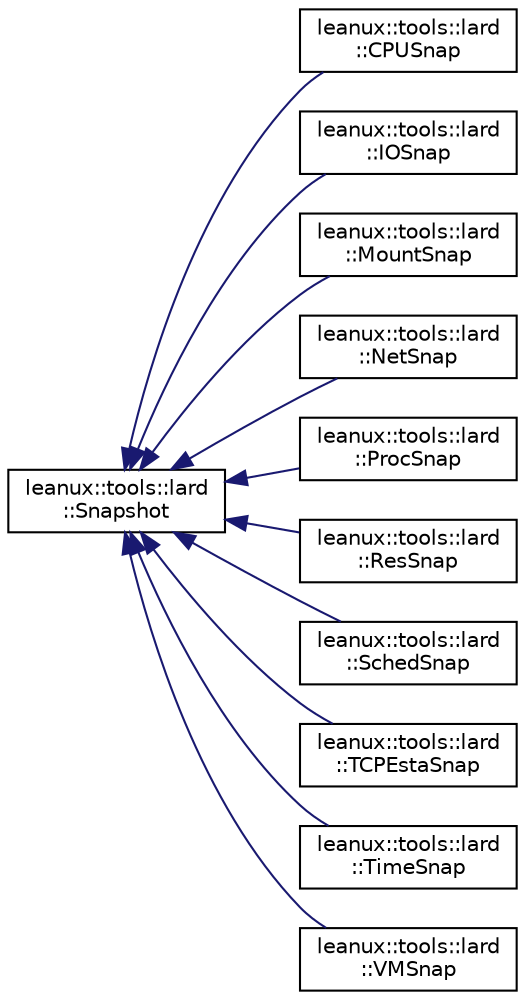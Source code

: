 digraph "Graphical Class Hierarchy"
{
 // LATEX_PDF_SIZE
  bgcolor="transparent";
  edge [fontname="Helvetica",fontsize="10",labelfontname="Helvetica",labelfontsize="10"];
  node [fontname="Helvetica",fontsize="10",shape=record];
  rankdir="LR";
  Node0 [label="leanux::tools::lard\l::Snapshot",height=0.2,width=0.4,color="black",URL="$classleanux_1_1tools_1_1lard_1_1Snapshot.html",tooltip=" "];
  Node0 -> Node1 [dir="back",color="midnightblue",fontsize="10",style="solid",fontname="Helvetica"];
  Node1 [label="leanux::tools::lard\l::CPUSnap",height=0.2,width=0.4,color="black",URL="$classleanux_1_1tools_1_1lard_1_1CPUSnap.html",tooltip=" "];
  Node0 -> Node2 [dir="back",color="midnightblue",fontsize="10",style="solid",fontname="Helvetica"];
  Node2 [label="leanux::tools::lard\l::IOSnap",height=0.2,width=0.4,color="black",URL="$classleanux_1_1tools_1_1lard_1_1IOSnap.html",tooltip=" "];
  Node0 -> Node3 [dir="back",color="midnightblue",fontsize="10",style="solid",fontname="Helvetica"];
  Node3 [label="leanux::tools::lard\l::MountSnap",height=0.2,width=0.4,color="black",URL="$classleanux_1_1tools_1_1lard_1_1MountSnap.html",tooltip=" "];
  Node0 -> Node4 [dir="back",color="midnightblue",fontsize="10",style="solid",fontname="Helvetica"];
  Node4 [label="leanux::tools::lard\l::NetSnap",height=0.2,width=0.4,color="black",URL="$classleanux_1_1tools_1_1lard_1_1NetSnap.html",tooltip=" "];
  Node0 -> Node5 [dir="back",color="midnightblue",fontsize="10",style="solid",fontname="Helvetica"];
  Node5 [label="leanux::tools::lard\l::ProcSnap",height=0.2,width=0.4,color="black",URL="$classleanux_1_1tools_1_1lard_1_1ProcSnap.html",tooltip=" "];
  Node0 -> Node6 [dir="back",color="midnightblue",fontsize="10",style="solid",fontname="Helvetica"];
  Node6 [label="leanux::tools::lard\l::ResSnap",height=0.2,width=0.4,color="black",URL="$classleanux_1_1tools_1_1lard_1_1ResSnap.html",tooltip=" "];
  Node0 -> Node7 [dir="back",color="midnightblue",fontsize="10",style="solid",fontname="Helvetica"];
  Node7 [label="leanux::tools::lard\l::SchedSnap",height=0.2,width=0.4,color="black",URL="$classleanux_1_1tools_1_1lard_1_1SchedSnap.html",tooltip=" "];
  Node0 -> Node8 [dir="back",color="midnightblue",fontsize="10",style="solid",fontname="Helvetica"];
  Node8 [label="leanux::tools::lard\l::TCPEstaSnap",height=0.2,width=0.4,color="black",URL="$classleanux_1_1tools_1_1lard_1_1TCPEstaSnap.html",tooltip=" "];
  Node0 -> Node9 [dir="back",color="midnightblue",fontsize="10",style="solid",fontname="Helvetica"];
  Node9 [label="leanux::tools::lard\l::TimeSnap",height=0.2,width=0.4,color="black",URL="$classleanux_1_1tools_1_1lard_1_1TimeSnap.html",tooltip=" "];
  Node0 -> Node10 [dir="back",color="midnightblue",fontsize="10",style="solid",fontname="Helvetica"];
  Node10 [label="leanux::tools::lard\l::VMSnap",height=0.2,width=0.4,color="black",URL="$classleanux_1_1tools_1_1lard_1_1VMSnap.html",tooltip=" "];
}
